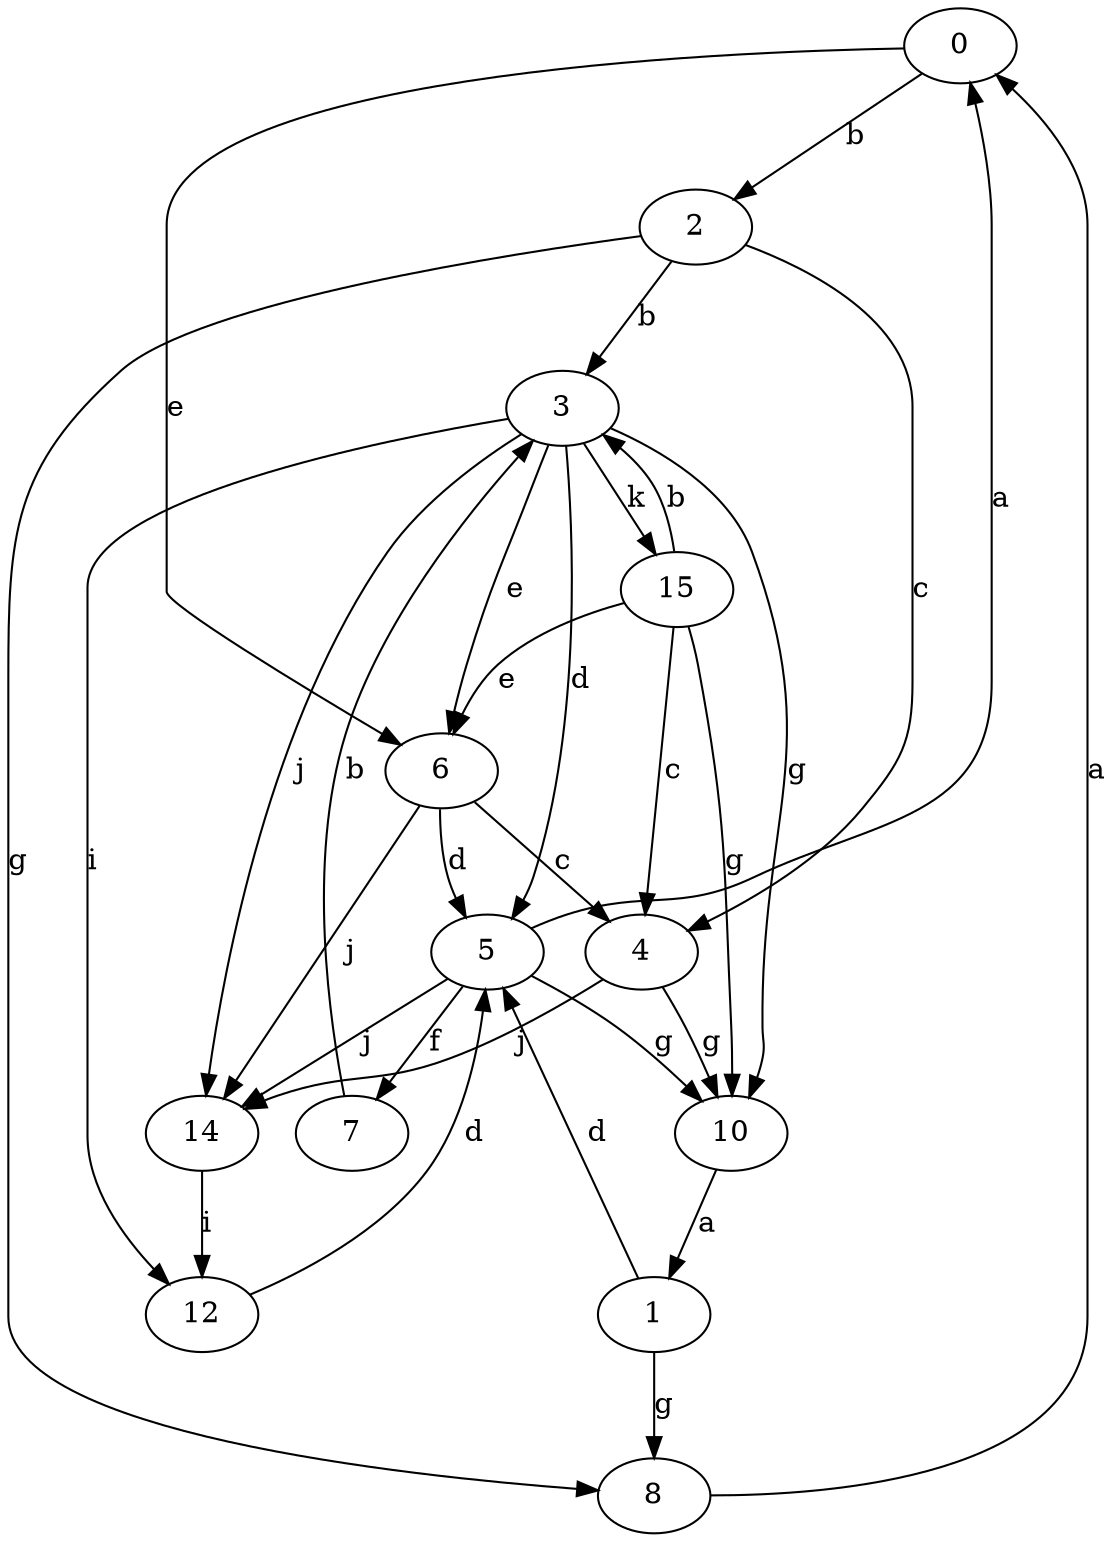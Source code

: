 strict digraph  {
0;
1;
2;
3;
4;
5;
6;
7;
8;
10;
12;
14;
15;
0 -> 2  [label=b];
0 -> 6  [label=e];
1 -> 5  [label=d];
1 -> 8  [label=g];
2 -> 3  [label=b];
2 -> 4  [label=c];
2 -> 8  [label=g];
3 -> 5  [label=d];
3 -> 6  [label=e];
3 -> 10  [label=g];
3 -> 12  [label=i];
3 -> 14  [label=j];
3 -> 15  [label=k];
4 -> 10  [label=g];
4 -> 14  [label=j];
5 -> 0  [label=a];
5 -> 7  [label=f];
5 -> 10  [label=g];
5 -> 14  [label=j];
6 -> 4  [label=c];
6 -> 5  [label=d];
6 -> 14  [label=j];
7 -> 3  [label=b];
8 -> 0  [label=a];
10 -> 1  [label=a];
12 -> 5  [label=d];
14 -> 12  [label=i];
15 -> 3  [label=b];
15 -> 4  [label=c];
15 -> 6  [label=e];
15 -> 10  [label=g];
}
